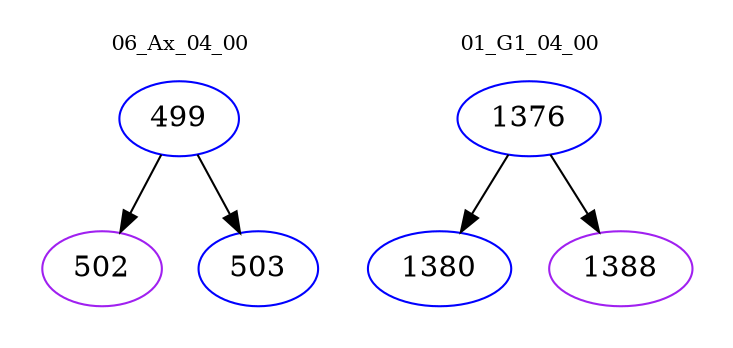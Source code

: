 digraph{
subgraph cluster_0 {
color = white
label = "06_Ax_04_00";
fontsize=10;
T0_499 [label="499", color="blue"]
T0_499 -> T0_502 [color="black"]
T0_502 [label="502", color="purple"]
T0_499 -> T0_503 [color="black"]
T0_503 [label="503", color="blue"]
}
subgraph cluster_1 {
color = white
label = "01_G1_04_00";
fontsize=10;
T1_1376 [label="1376", color="blue"]
T1_1376 -> T1_1380 [color="black"]
T1_1380 [label="1380", color="blue"]
T1_1376 -> T1_1388 [color="black"]
T1_1388 [label="1388", color="purple"]
}
}
